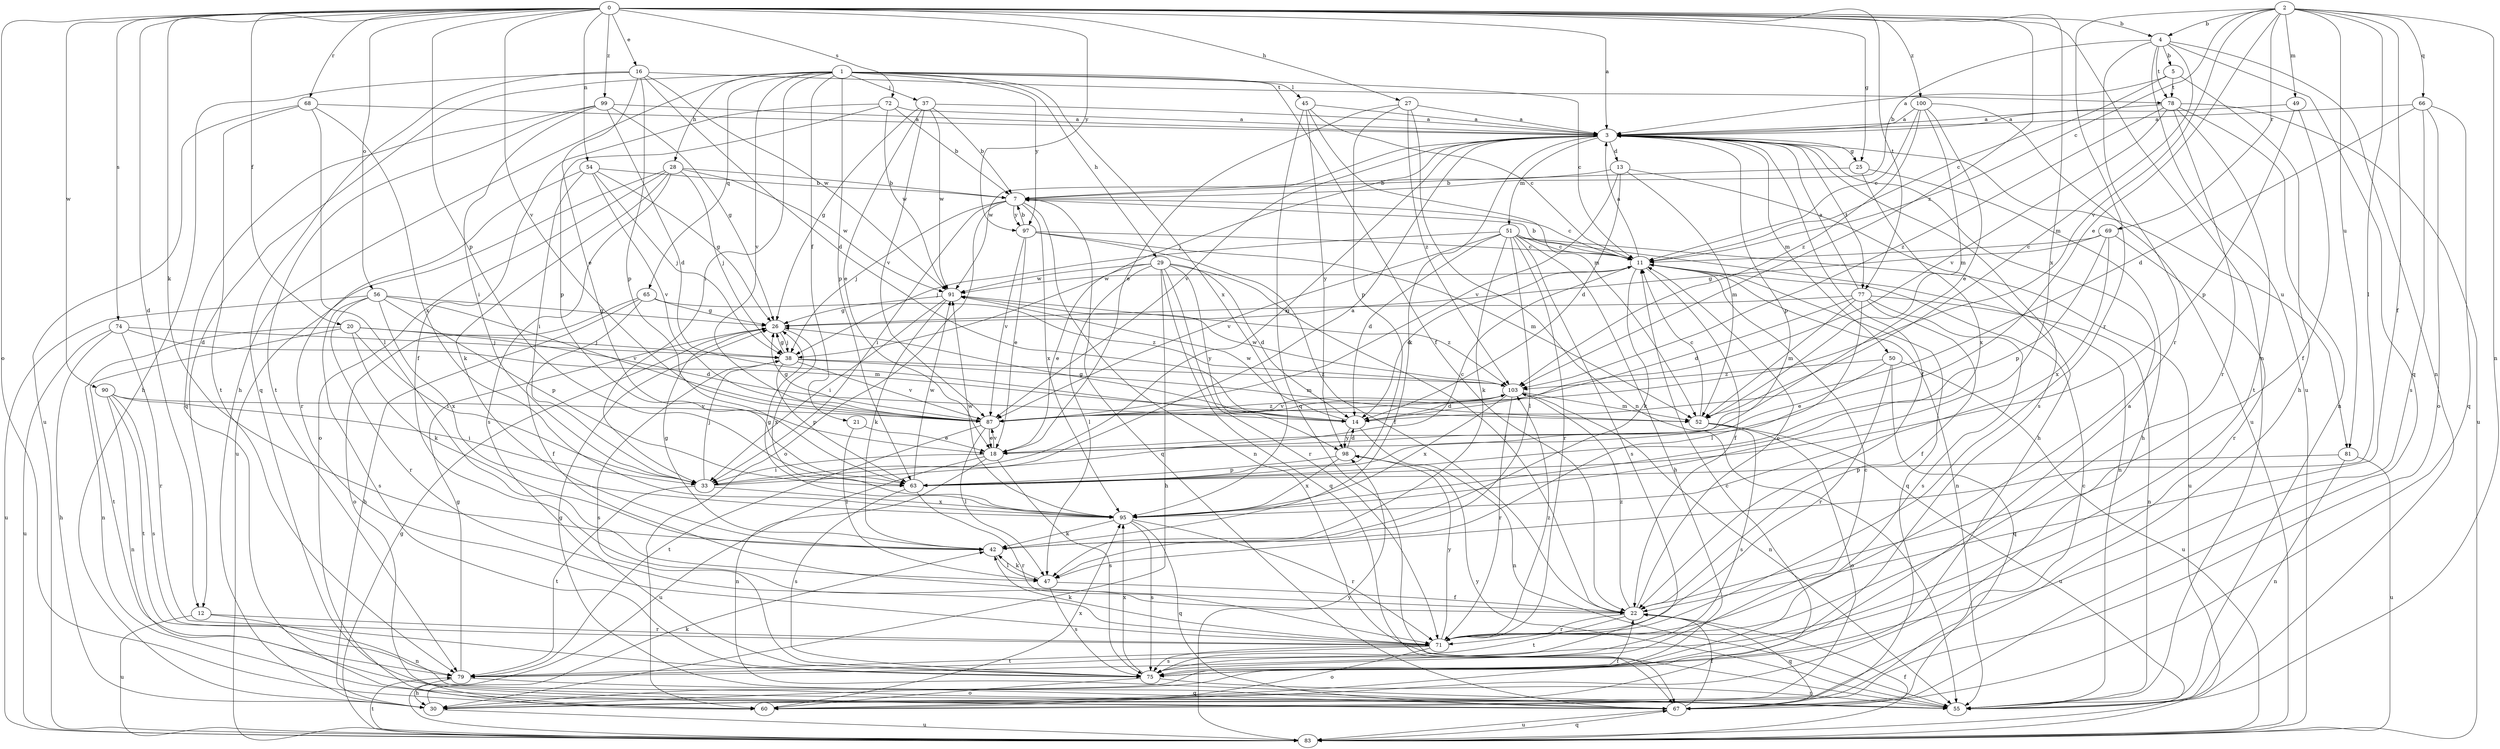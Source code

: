 strict digraph  {
0;
1;
2;
3;
4;
5;
7;
11;
12;
13;
14;
16;
18;
20;
21;
22;
25;
26;
27;
28;
29;
30;
33;
37;
38;
42;
45;
47;
49;
50;
51;
52;
54;
55;
56;
60;
63;
65;
66;
67;
68;
69;
71;
72;
74;
75;
77;
78;
79;
81;
83;
87;
90;
91;
95;
97;
98;
99;
100;
103;
0 -> 3  [label=a];
0 -> 4  [label=b];
0 -> 12  [label=d];
0 -> 16  [label=e];
0 -> 20  [label=f];
0 -> 25  [label=g];
0 -> 27  [label=h];
0 -> 42  [label=k];
0 -> 54  [label=n];
0 -> 55  [label=n];
0 -> 56  [label=o];
0 -> 60  [label=o];
0 -> 63  [label=p];
0 -> 68  [label=r];
0 -> 72  [label=s];
0 -> 74  [label=s];
0 -> 77  [label=t];
0 -> 87  [label=v];
0 -> 90  [label=w];
0 -> 95  [label=x];
0 -> 97  [label=y];
0 -> 99  [label=z];
0 -> 100  [label=z];
0 -> 103  [label=z];
1 -> 11  [label=c];
1 -> 12  [label=d];
1 -> 21  [label=f];
1 -> 22  [label=f];
1 -> 28  [label=h];
1 -> 29  [label=h];
1 -> 30  [label=h];
1 -> 33  [label=i];
1 -> 37  [label=j];
1 -> 45  [label=l];
1 -> 63  [label=p];
1 -> 65  [label=q];
1 -> 87  [label=v];
1 -> 95  [label=x];
1 -> 97  [label=y];
2 -> 4  [label=b];
2 -> 11  [label=c];
2 -> 18  [label=e];
2 -> 22  [label=f];
2 -> 47  [label=l];
2 -> 49  [label=m];
2 -> 55  [label=n];
2 -> 66  [label=q];
2 -> 69  [label=r];
2 -> 71  [label=r];
2 -> 81  [label=u];
2 -> 87  [label=v];
3 -> 13  [label=d];
3 -> 22  [label=f];
3 -> 25  [label=g];
3 -> 33  [label=i];
3 -> 38  [label=j];
3 -> 42  [label=k];
3 -> 50  [label=m];
3 -> 51  [label=m];
3 -> 63  [label=p];
3 -> 75  [label=s];
3 -> 77  [label=t];
3 -> 81  [label=u];
3 -> 87  [label=v];
3 -> 91  [label=w];
4 -> 5  [label=b];
4 -> 7  [label=b];
4 -> 52  [label=m];
4 -> 55  [label=n];
4 -> 67  [label=q];
4 -> 71  [label=r];
4 -> 78  [label=t];
4 -> 83  [label=u];
5 -> 3  [label=a];
5 -> 11  [label=c];
5 -> 30  [label=h];
5 -> 78  [label=t];
7 -> 11  [label=c];
7 -> 33  [label=i];
7 -> 38  [label=j];
7 -> 55  [label=n];
7 -> 60  [label=o];
7 -> 67  [label=q];
7 -> 95  [label=x];
7 -> 97  [label=y];
11 -> 3  [label=a];
11 -> 7  [label=b];
11 -> 14  [label=d];
11 -> 22  [label=f];
11 -> 42  [label=k];
11 -> 55  [label=n];
11 -> 67  [label=q];
11 -> 91  [label=w];
12 -> 55  [label=n];
12 -> 71  [label=r];
12 -> 83  [label=u];
13 -> 7  [label=b];
13 -> 14  [label=d];
13 -> 30  [label=h];
13 -> 52  [label=m];
13 -> 87  [label=v];
14 -> 26  [label=g];
14 -> 55  [label=n];
14 -> 91  [label=w];
14 -> 98  [label=y];
16 -> 14  [label=d];
16 -> 18  [label=e];
16 -> 30  [label=h];
16 -> 63  [label=p];
16 -> 67  [label=q];
16 -> 78  [label=t];
16 -> 91  [label=w];
18 -> 33  [label=i];
18 -> 55  [label=n];
18 -> 75  [label=s];
18 -> 83  [label=u];
18 -> 87  [label=v];
20 -> 14  [label=d];
20 -> 33  [label=i];
20 -> 38  [label=j];
20 -> 42  [label=k];
20 -> 55  [label=n];
20 -> 79  [label=t];
21 -> 18  [label=e];
21 -> 47  [label=l];
22 -> 11  [label=c];
22 -> 67  [label=q];
22 -> 71  [label=r];
22 -> 79  [label=t];
22 -> 103  [label=z];
25 -> 7  [label=b];
25 -> 30  [label=h];
25 -> 95  [label=x];
26 -> 38  [label=j];
26 -> 95  [label=x];
27 -> 3  [label=a];
27 -> 18  [label=e];
27 -> 55  [label=n];
27 -> 63  [label=p];
27 -> 103  [label=z];
28 -> 7  [label=b];
28 -> 38  [label=j];
28 -> 42  [label=k];
28 -> 60  [label=o];
28 -> 75  [label=s];
28 -> 83  [label=u];
28 -> 91  [label=w];
29 -> 14  [label=d];
29 -> 18  [label=e];
29 -> 22  [label=f];
29 -> 30  [label=h];
29 -> 47  [label=l];
29 -> 67  [label=q];
29 -> 71  [label=r];
29 -> 91  [label=w];
29 -> 98  [label=y];
30 -> 22  [label=f];
30 -> 42  [label=k];
30 -> 83  [label=u];
33 -> 3  [label=a];
33 -> 11  [label=c];
33 -> 38  [label=j];
33 -> 79  [label=t];
33 -> 95  [label=x];
37 -> 3  [label=a];
37 -> 7  [label=b];
37 -> 18  [label=e];
37 -> 26  [label=g];
37 -> 87  [label=v];
37 -> 91  [label=w];
38 -> 26  [label=g];
38 -> 52  [label=m];
38 -> 63  [label=p];
38 -> 75  [label=s];
38 -> 87  [label=v];
38 -> 103  [label=z];
42 -> 26  [label=g];
42 -> 47  [label=l];
45 -> 3  [label=a];
45 -> 11  [label=c];
45 -> 52  [label=m];
45 -> 67  [label=q];
45 -> 98  [label=y];
47 -> 22  [label=f];
47 -> 42  [label=k];
47 -> 75  [label=s];
49 -> 3  [label=a];
49 -> 22  [label=f];
49 -> 63  [label=p];
50 -> 18  [label=e];
50 -> 67  [label=q];
50 -> 71  [label=r];
50 -> 83  [label=u];
50 -> 103  [label=z];
51 -> 11  [label=c];
51 -> 14  [label=d];
51 -> 30  [label=h];
51 -> 38  [label=j];
51 -> 42  [label=k];
51 -> 47  [label=l];
51 -> 55  [label=n];
51 -> 71  [label=r];
51 -> 75  [label=s];
51 -> 83  [label=u];
51 -> 87  [label=v];
52 -> 11  [label=c];
52 -> 60  [label=o];
52 -> 75  [label=s];
52 -> 83  [label=u];
54 -> 7  [label=b];
54 -> 26  [label=g];
54 -> 33  [label=i];
54 -> 38  [label=j];
54 -> 71  [label=r];
54 -> 87  [label=v];
55 -> 26  [label=g];
55 -> 98  [label=y];
56 -> 26  [label=g];
56 -> 63  [label=p];
56 -> 71  [label=r];
56 -> 75  [label=s];
56 -> 83  [label=u];
56 -> 87  [label=v];
56 -> 95  [label=x];
60 -> 11  [label=c];
60 -> 95  [label=x];
63 -> 71  [label=r];
63 -> 75  [label=s];
63 -> 91  [label=w];
65 -> 22  [label=f];
65 -> 26  [label=g];
65 -> 30  [label=h];
65 -> 60  [label=o];
65 -> 103  [label=z];
66 -> 3  [label=a];
66 -> 14  [label=d];
66 -> 60  [label=o];
66 -> 67  [label=q];
66 -> 75  [label=s];
67 -> 11  [label=c];
67 -> 22  [label=f];
67 -> 83  [label=u];
68 -> 3  [label=a];
68 -> 47  [label=l];
68 -> 79  [label=t];
68 -> 83  [label=u];
68 -> 95  [label=x];
69 -> 11  [label=c];
69 -> 26  [label=g];
69 -> 63  [label=p];
69 -> 71  [label=r];
69 -> 95  [label=x];
71 -> 42  [label=k];
71 -> 60  [label=o];
71 -> 75  [label=s];
71 -> 79  [label=t];
71 -> 98  [label=y];
71 -> 103  [label=z];
72 -> 3  [label=a];
72 -> 7  [label=b];
72 -> 22  [label=f];
72 -> 63  [label=p];
72 -> 91  [label=w];
74 -> 30  [label=h];
74 -> 38  [label=j];
74 -> 52  [label=m];
74 -> 71  [label=r];
74 -> 83  [label=u];
75 -> 3  [label=a];
75 -> 11  [label=c];
75 -> 55  [label=n];
75 -> 60  [label=o];
75 -> 95  [label=x];
77 -> 3  [label=a];
77 -> 14  [label=d];
77 -> 22  [label=f];
77 -> 26  [label=g];
77 -> 47  [label=l];
77 -> 52  [label=m];
77 -> 55  [label=n];
77 -> 75  [label=s];
78 -> 3  [label=a];
78 -> 55  [label=n];
78 -> 71  [label=r];
78 -> 79  [label=t];
78 -> 83  [label=u];
78 -> 87  [label=v];
78 -> 103  [label=z];
79 -> 26  [label=g];
79 -> 30  [label=h];
79 -> 67  [label=q];
81 -> 55  [label=n];
81 -> 63  [label=p];
81 -> 83  [label=u];
83 -> 22  [label=f];
83 -> 26  [label=g];
83 -> 67  [label=q];
83 -> 79  [label=t];
83 -> 98  [label=y];
87 -> 18  [label=e];
87 -> 26  [label=g];
87 -> 47  [label=l];
87 -> 79  [label=t];
87 -> 103  [label=z];
90 -> 33  [label=i];
90 -> 55  [label=n];
90 -> 75  [label=s];
90 -> 79  [label=t];
90 -> 87  [label=v];
91 -> 26  [label=g];
91 -> 33  [label=i];
91 -> 42  [label=k];
91 -> 103  [label=z];
95 -> 26  [label=g];
95 -> 42  [label=k];
95 -> 67  [label=q];
95 -> 71  [label=r];
95 -> 75  [label=s];
95 -> 91  [label=w];
97 -> 7  [label=b];
97 -> 11  [label=c];
97 -> 18  [label=e];
97 -> 22  [label=f];
97 -> 52  [label=m];
97 -> 87  [label=v];
98 -> 14  [label=d];
98 -> 63  [label=p];
98 -> 95  [label=x];
99 -> 3  [label=a];
99 -> 14  [label=d];
99 -> 26  [label=g];
99 -> 33  [label=i];
99 -> 67  [label=q];
99 -> 79  [label=t];
100 -> 3  [label=a];
100 -> 11  [label=c];
100 -> 18  [label=e];
100 -> 52  [label=m];
100 -> 83  [label=u];
100 -> 103  [label=z];
103 -> 14  [label=d];
103 -> 52  [label=m];
103 -> 55  [label=n];
103 -> 71  [label=r];
103 -> 87  [label=v];
103 -> 91  [label=w];
103 -> 95  [label=x];
}
